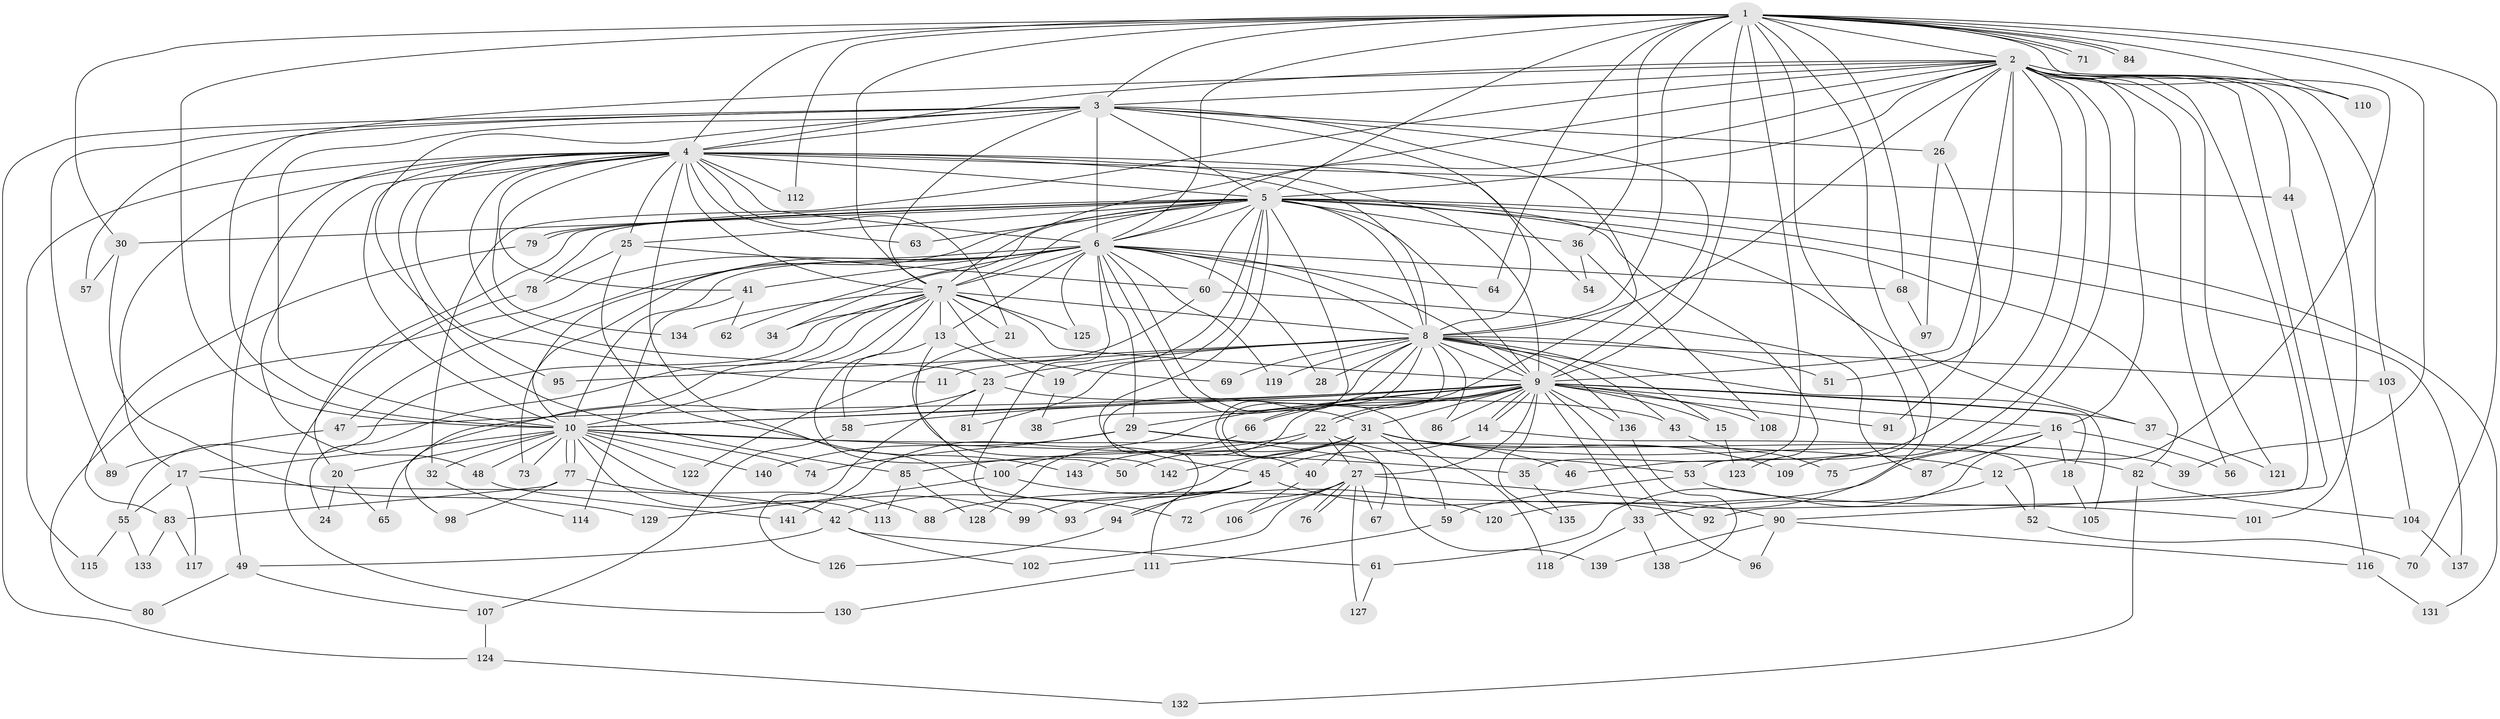 // Generated by graph-tools (version 1.1) at 2025/14/03/09/25 04:14:15]
// undirected, 143 vertices, 311 edges
graph export_dot {
graph [start="1"]
  node [color=gray90,style=filled];
  1;
  2;
  3;
  4;
  5;
  6;
  7;
  8;
  9;
  10;
  11;
  12;
  13;
  14;
  15;
  16;
  17;
  18;
  19;
  20;
  21;
  22;
  23;
  24;
  25;
  26;
  27;
  28;
  29;
  30;
  31;
  32;
  33;
  34;
  35;
  36;
  37;
  38;
  39;
  40;
  41;
  42;
  43;
  44;
  45;
  46;
  47;
  48;
  49;
  50;
  51;
  52;
  53;
  54;
  55;
  56;
  57;
  58;
  59;
  60;
  61;
  62;
  63;
  64;
  65;
  66;
  67;
  68;
  69;
  70;
  71;
  72;
  73;
  74;
  75;
  76;
  77;
  78;
  79;
  80;
  81;
  82;
  83;
  84;
  85;
  86;
  87;
  88;
  89;
  90;
  91;
  92;
  93;
  94;
  95;
  96;
  97;
  98;
  99;
  100;
  101;
  102;
  103;
  104;
  105;
  106;
  107;
  108;
  109;
  110;
  111;
  112;
  113;
  114;
  115;
  116;
  117;
  118;
  119;
  120;
  121;
  122;
  123;
  124;
  125;
  126;
  127;
  128;
  129;
  130;
  131;
  132;
  133;
  134;
  135;
  136;
  137;
  138;
  139;
  140;
  141;
  142;
  143;
  1 -- 2;
  1 -- 3;
  1 -- 4;
  1 -- 5;
  1 -- 6;
  1 -- 7;
  1 -- 8;
  1 -- 9;
  1 -- 10;
  1 -- 12;
  1 -- 30;
  1 -- 35;
  1 -- 36;
  1 -- 39;
  1 -- 53;
  1 -- 64;
  1 -- 68;
  1 -- 70;
  1 -- 71;
  1 -- 71;
  1 -- 84;
  1 -- 84;
  1 -- 110;
  1 -- 112;
  1 -- 120;
  2 -- 3;
  2 -- 4;
  2 -- 5;
  2 -- 6;
  2 -- 7;
  2 -- 8;
  2 -- 9;
  2 -- 10;
  2 -- 16;
  2 -- 26;
  2 -- 32;
  2 -- 44;
  2 -- 46;
  2 -- 51;
  2 -- 56;
  2 -- 88;
  2 -- 90;
  2 -- 92;
  2 -- 101;
  2 -- 103;
  2 -- 109;
  2 -- 110;
  2 -- 121;
  3 -- 4;
  3 -- 5;
  3 -- 6;
  3 -- 7;
  3 -- 8;
  3 -- 9;
  3 -- 10;
  3 -- 26;
  3 -- 57;
  3 -- 66;
  3 -- 89;
  3 -- 95;
  3 -- 124;
  4 -- 5;
  4 -- 6;
  4 -- 7;
  4 -- 8;
  4 -- 9;
  4 -- 10;
  4 -- 11;
  4 -- 17;
  4 -- 21;
  4 -- 23;
  4 -- 25;
  4 -- 41;
  4 -- 44;
  4 -- 48;
  4 -- 49;
  4 -- 54;
  4 -- 63;
  4 -- 72;
  4 -- 85;
  4 -- 112;
  4 -- 115;
  4 -- 134;
  5 -- 6;
  5 -- 7;
  5 -- 8;
  5 -- 9;
  5 -- 10;
  5 -- 19;
  5 -- 20;
  5 -- 25;
  5 -- 30;
  5 -- 34;
  5 -- 36;
  5 -- 37;
  5 -- 40;
  5 -- 45;
  5 -- 60;
  5 -- 63;
  5 -- 78;
  5 -- 79;
  5 -- 79;
  5 -- 81;
  5 -- 82;
  5 -- 123;
  5 -- 131;
  5 -- 137;
  6 -- 7;
  6 -- 8;
  6 -- 9;
  6 -- 10;
  6 -- 13;
  6 -- 28;
  6 -- 29;
  6 -- 31;
  6 -- 41;
  6 -- 47;
  6 -- 62;
  6 -- 64;
  6 -- 68;
  6 -- 73;
  6 -- 80;
  6 -- 93;
  6 -- 118;
  6 -- 119;
  6 -- 125;
  7 -- 8;
  7 -- 9;
  7 -- 10;
  7 -- 13;
  7 -- 21;
  7 -- 24;
  7 -- 34;
  7 -- 50;
  7 -- 55;
  7 -- 69;
  7 -- 98;
  7 -- 125;
  7 -- 134;
  8 -- 9;
  8 -- 10;
  8 -- 11;
  8 -- 15;
  8 -- 23;
  8 -- 28;
  8 -- 38;
  8 -- 43;
  8 -- 51;
  8 -- 67;
  8 -- 69;
  8 -- 86;
  8 -- 94;
  8 -- 95;
  8 -- 103;
  8 -- 105;
  8 -- 119;
  8 -- 136;
  9 -- 10;
  9 -- 14;
  9 -- 14;
  9 -- 15;
  9 -- 16;
  9 -- 18;
  9 -- 22;
  9 -- 22;
  9 -- 27;
  9 -- 29;
  9 -- 31;
  9 -- 33;
  9 -- 37;
  9 -- 47;
  9 -- 58;
  9 -- 66;
  9 -- 86;
  9 -- 91;
  9 -- 96;
  9 -- 108;
  9 -- 128;
  9 -- 135;
  9 -- 136;
  9 -- 141;
  10 -- 12;
  10 -- 17;
  10 -- 20;
  10 -- 32;
  10 -- 35;
  10 -- 48;
  10 -- 73;
  10 -- 74;
  10 -- 77;
  10 -- 77;
  10 -- 99;
  10 -- 113;
  10 -- 122;
  10 -- 140;
  12 -- 33;
  12 -- 52;
  13 -- 19;
  13 -- 58;
  13 -- 142;
  14 -- 45;
  14 -- 52;
  15 -- 123;
  16 -- 18;
  16 -- 56;
  16 -- 61;
  16 -- 75;
  16 -- 87;
  17 -- 42;
  17 -- 55;
  17 -- 117;
  18 -- 105;
  19 -- 38;
  20 -- 24;
  20 -- 65;
  21 -- 100;
  22 -- 27;
  22 -- 53;
  22 -- 85;
  22 -- 143;
  23 -- 43;
  23 -- 65;
  23 -- 81;
  23 -- 126;
  25 -- 60;
  25 -- 78;
  25 -- 143;
  26 -- 91;
  26 -- 97;
  27 -- 67;
  27 -- 72;
  27 -- 76;
  27 -- 76;
  27 -- 90;
  27 -- 102;
  27 -- 106;
  27 -- 127;
  29 -- 46;
  29 -- 74;
  29 -- 139;
  29 -- 140;
  30 -- 57;
  30 -- 129;
  31 -- 39;
  31 -- 40;
  31 -- 42;
  31 -- 50;
  31 -- 59;
  31 -- 82;
  31 -- 109;
  31 -- 142;
  32 -- 114;
  33 -- 118;
  33 -- 138;
  35 -- 135;
  36 -- 54;
  36 -- 108;
  37 -- 121;
  40 -- 106;
  41 -- 62;
  41 -- 114;
  42 -- 49;
  42 -- 61;
  42 -- 102;
  43 -- 75;
  44 -- 116;
  45 -- 92;
  45 -- 93;
  45 -- 94;
  45 -- 99;
  45 -- 111;
  47 -- 89;
  48 -- 141;
  49 -- 80;
  49 -- 107;
  52 -- 70;
  53 -- 59;
  53 -- 101;
  55 -- 115;
  55 -- 133;
  58 -- 107;
  59 -- 111;
  60 -- 87;
  60 -- 122;
  61 -- 127;
  66 -- 100;
  68 -- 97;
  77 -- 83;
  77 -- 88;
  77 -- 98;
  78 -- 130;
  79 -- 83;
  82 -- 104;
  82 -- 132;
  83 -- 117;
  83 -- 133;
  85 -- 113;
  85 -- 128;
  90 -- 96;
  90 -- 116;
  90 -- 139;
  94 -- 126;
  100 -- 120;
  100 -- 129;
  103 -- 104;
  104 -- 137;
  107 -- 124;
  111 -- 130;
  116 -- 131;
  124 -- 132;
  136 -- 138;
}
